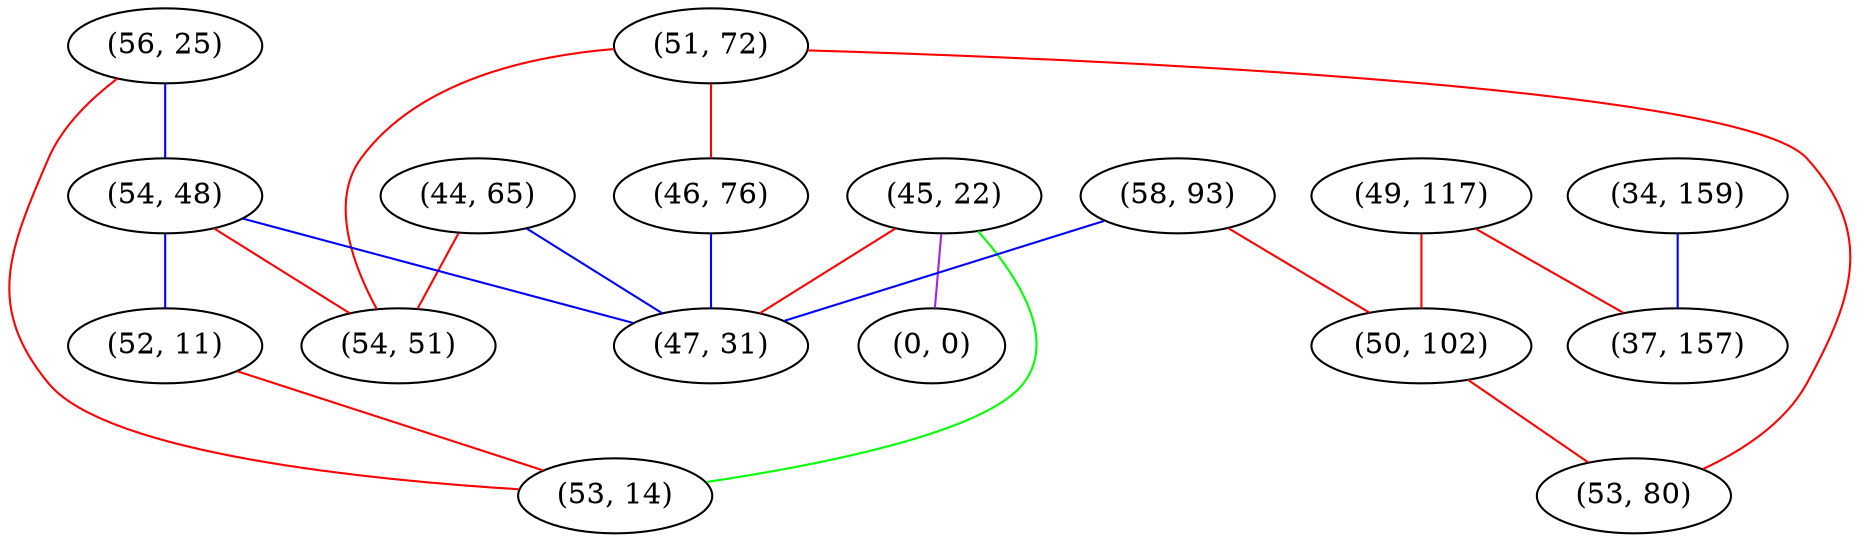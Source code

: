 graph "" {
"(51, 72)";
"(45, 22)";
"(0, 0)";
"(44, 65)";
"(56, 25)";
"(46, 76)";
"(34, 159)";
"(58, 93)";
"(54, 48)";
"(52, 11)";
"(47, 31)";
"(54, 51)";
"(49, 117)";
"(50, 102)";
"(53, 80)";
"(53, 14)";
"(37, 157)";
"(51, 72)" -- "(54, 51)"  [color=red, key=0, weight=1];
"(51, 72)" -- "(46, 76)"  [color=red, key=0, weight=1];
"(51, 72)" -- "(53, 80)"  [color=red, key=0, weight=1];
"(45, 22)" -- "(53, 14)"  [color=green, key=0, weight=2];
"(45, 22)" -- "(0, 0)"  [color=purple, key=0, weight=4];
"(45, 22)" -- "(47, 31)"  [color=red, key=0, weight=1];
"(44, 65)" -- "(54, 51)"  [color=red, key=0, weight=1];
"(44, 65)" -- "(47, 31)"  [color=blue, key=0, weight=3];
"(56, 25)" -- "(53, 14)"  [color=red, key=0, weight=1];
"(56, 25)" -- "(54, 48)"  [color=blue, key=0, weight=3];
"(46, 76)" -- "(47, 31)"  [color=blue, key=0, weight=3];
"(34, 159)" -- "(37, 157)"  [color=blue, key=0, weight=3];
"(58, 93)" -- "(50, 102)"  [color=red, key=0, weight=1];
"(58, 93)" -- "(47, 31)"  [color=blue, key=0, weight=3];
"(54, 48)" -- "(54, 51)"  [color=red, key=0, weight=1];
"(54, 48)" -- "(47, 31)"  [color=blue, key=0, weight=3];
"(54, 48)" -- "(52, 11)"  [color=blue, key=0, weight=3];
"(52, 11)" -- "(53, 14)"  [color=red, key=0, weight=1];
"(49, 117)" -- "(50, 102)"  [color=red, key=0, weight=1];
"(49, 117)" -- "(37, 157)"  [color=red, key=0, weight=1];
"(50, 102)" -- "(53, 80)"  [color=red, key=0, weight=1];
}
